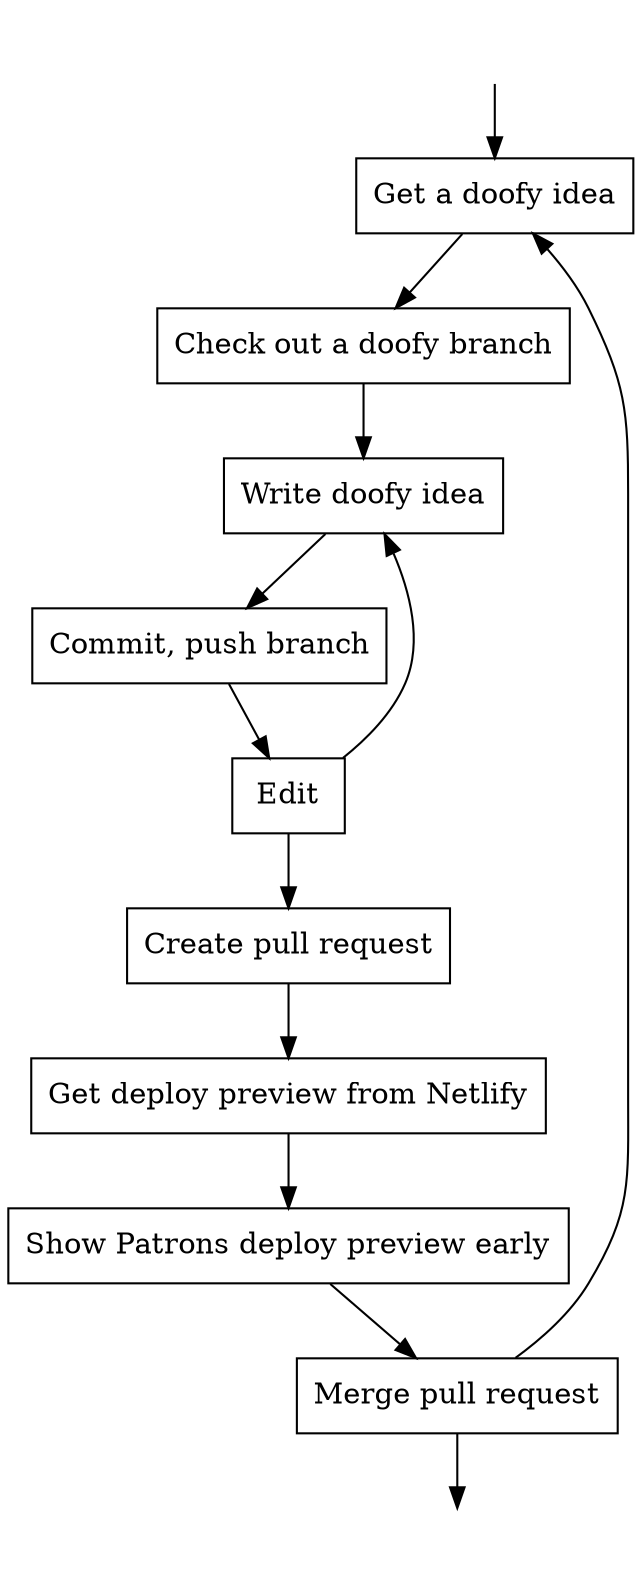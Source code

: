 digraph workflow {
	node[shape="box"];

	start[style=invis];
	end[style=invis];

	start -> "Get a doofy idea" -> "Check out a doofy branch" ->
	"Write doofy idea" -> "Commit, push branch" -> "Edit" ->
	"Create pull request" -> "Get deploy preview from Netlify" ->
	"Show Patrons deploy preview early" -> "Merge pull request" -> end;

	"Edit" -> "Write doofy idea";


	"Merge pull request" -> "Get a doofy idea";
}
